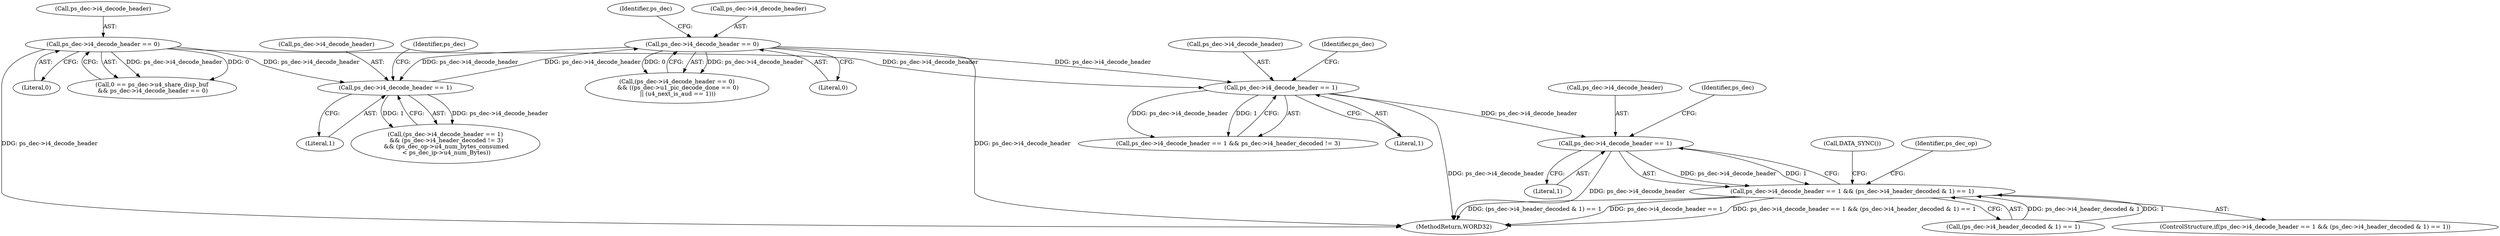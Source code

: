 digraph "0_Android_494561291a503840f385fbcd11d9bc5f4dc502b8@pointer" {
"1002123" [label="(Call,ps_dec->i4_decode_header == 1)"];
"1001786" [label="(Call,ps_dec->i4_decode_header == 1)"];
"1001447" [label="(Call,ps_dec->i4_decode_header == 0)"];
"1001425" [label="(Call,ps_dec->i4_decode_header == 1)"];
"1000373" [label="(Call,ps_dec->i4_decode_header == 0)"];
"1002122" [label="(Call,ps_dec->i4_decode_header == 1 && (ps_dec->i4_header_decoded & 1) == 1)"];
"1001786" [label="(Call,ps_dec->i4_decode_header == 1)"];
"1001790" [label="(Literal,1)"];
"1001433" [label="(Identifier,ps_dec)"];
"1001785" [label="(Call,ps_dec->i4_decode_header == 1 && ps_dec->i4_header_decoded != 3)"];
"1001425" [label="(Call,ps_dec->i4_decode_header == 1)"];
"1001447" [label="(Call,ps_dec->i4_decode_header == 0)"];
"1000367" [label="(Call,0 == ps_dec->u4_share_disp_buf\n && ps_dec->i4_decode_header == 0)"];
"1001451" [label="(Literal,0)"];
"1002185" [label="(MethodReturn,WORD32)"];
"1002123" [label="(Call,ps_dec->i4_decode_header == 1)"];
"1001793" [label="(Identifier,ps_dec)"];
"1002121" [label="(ControlStructure,if(ps_dec->i4_decode_header == 1 && (ps_dec->i4_header_decoded & 1) == 1))"];
"1002177" [label="(Call,DATA_SYNC())"];
"1000377" [label="(Literal,0)"];
"1001424" [label="(Call,(ps_dec->i4_decode_header == 1)\n && (ps_dec->i4_header_decoded != 3)\n && (ps_dec_op->u4_num_bytes_consumed\n < ps_dec_ip->u4_num_Bytes))"];
"1002124" [label="(Call,ps_dec->i4_decode_header)"];
"1002127" [label="(Literal,1)"];
"1001448" [label="(Call,ps_dec->i4_decode_header)"];
"1000374" [label="(Call,ps_dec->i4_decode_header)"];
"1000373" [label="(Call,ps_dec->i4_decode_header == 0)"];
"1002122" [label="(Call,ps_dec->i4_decode_header == 1 && (ps_dec->i4_header_decoded & 1) == 1)"];
"1002138" [label="(Identifier,ps_dec_op)"];
"1001426" [label="(Call,ps_dec->i4_decode_header)"];
"1001429" [label="(Literal,1)"];
"1002128" [label="(Call,(ps_dec->i4_header_decoded & 1) == 1)"];
"1001455" [label="(Identifier,ps_dec)"];
"1002131" [label="(Identifier,ps_dec)"];
"1001446" [label="(Call,(ps_dec->i4_decode_header == 0)\n && ((ps_dec->u1_pic_decode_done == 0)\n || (u4_next_is_aud == 1)))"];
"1001787" [label="(Call,ps_dec->i4_decode_header)"];
"1002123" -> "1002122"  [label="AST: "];
"1002123" -> "1002127"  [label="CFG: "];
"1002124" -> "1002123"  [label="AST: "];
"1002127" -> "1002123"  [label="AST: "];
"1002131" -> "1002123"  [label="CFG: "];
"1002122" -> "1002123"  [label="CFG: "];
"1002123" -> "1002185"  [label="DDG: ps_dec->i4_decode_header"];
"1002123" -> "1002122"  [label="DDG: ps_dec->i4_decode_header"];
"1002123" -> "1002122"  [label="DDG: 1"];
"1001786" -> "1002123"  [label="DDG: ps_dec->i4_decode_header"];
"1001786" -> "1001785"  [label="AST: "];
"1001786" -> "1001790"  [label="CFG: "];
"1001787" -> "1001786"  [label="AST: "];
"1001790" -> "1001786"  [label="AST: "];
"1001793" -> "1001786"  [label="CFG: "];
"1001785" -> "1001786"  [label="CFG: "];
"1001786" -> "1002185"  [label="DDG: ps_dec->i4_decode_header"];
"1001786" -> "1001785"  [label="DDG: ps_dec->i4_decode_header"];
"1001786" -> "1001785"  [label="DDG: 1"];
"1001447" -> "1001786"  [label="DDG: ps_dec->i4_decode_header"];
"1000373" -> "1001786"  [label="DDG: ps_dec->i4_decode_header"];
"1001447" -> "1001446"  [label="AST: "];
"1001447" -> "1001451"  [label="CFG: "];
"1001448" -> "1001447"  [label="AST: "];
"1001451" -> "1001447"  [label="AST: "];
"1001455" -> "1001447"  [label="CFG: "];
"1001446" -> "1001447"  [label="CFG: "];
"1001447" -> "1002185"  [label="DDG: ps_dec->i4_decode_header"];
"1001447" -> "1001425"  [label="DDG: ps_dec->i4_decode_header"];
"1001447" -> "1001446"  [label="DDG: ps_dec->i4_decode_header"];
"1001447" -> "1001446"  [label="DDG: 0"];
"1001425" -> "1001447"  [label="DDG: ps_dec->i4_decode_header"];
"1001425" -> "1001424"  [label="AST: "];
"1001425" -> "1001429"  [label="CFG: "];
"1001426" -> "1001425"  [label="AST: "];
"1001429" -> "1001425"  [label="AST: "];
"1001433" -> "1001425"  [label="CFG: "];
"1001424" -> "1001425"  [label="CFG: "];
"1001425" -> "1001424"  [label="DDG: ps_dec->i4_decode_header"];
"1001425" -> "1001424"  [label="DDG: 1"];
"1000373" -> "1001425"  [label="DDG: ps_dec->i4_decode_header"];
"1000373" -> "1000367"  [label="AST: "];
"1000373" -> "1000377"  [label="CFG: "];
"1000374" -> "1000373"  [label="AST: "];
"1000377" -> "1000373"  [label="AST: "];
"1000367" -> "1000373"  [label="CFG: "];
"1000373" -> "1002185"  [label="DDG: ps_dec->i4_decode_header"];
"1000373" -> "1000367"  [label="DDG: ps_dec->i4_decode_header"];
"1000373" -> "1000367"  [label="DDG: 0"];
"1002122" -> "1002121"  [label="AST: "];
"1002122" -> "1002128"  [label="CFG: "];
"1002128" -> "1002122"  [label="AST: "];
"1002138" -> "1002122"  [label="CFG: "];
"1002177" -> "1002122"  [label="CFG: "];
"1002122" -> "1002185"  [label="DDG: ps_dec->i4_decode_header == 1 && (ps_dec->i4_header_decoded & 1) == 1"];
"1002122" -> "1002185"  [label="DDG: (ps_dec->i4_header_decoded & 1) == 1"];
"1002122" -> "1002185"  [label="DDG: ps_dec->i4_decode_header == 1"];
"1002128" -> "1002122"  [label="DDG: ps_dec->i4_header_decoded & 1"];
"1002128" -> "1002122"  [label="DDG: 1"];
}
